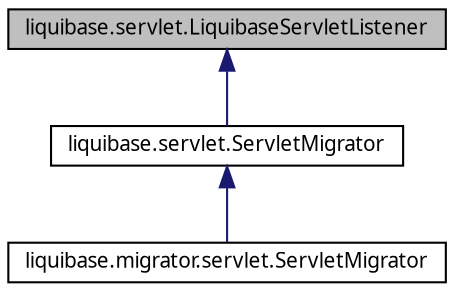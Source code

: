 digraph G
{
  edge [fontname="FreeSans.ttf",fontsize=10,labelfontname="FreeSans.ttf",labelfontsize=10];
  node [fontname="FreeSans.ttf",fontsize=10,shape=record];
  Node1 [label="liquibase.servlet.LiquibaseServletListener",height=0.2,width=0.4,color="black", fillcolor="grey75", style="filled" fontcolor="black"];
  Node1 -> Node2 [dir=back,color="midnightblue",fontsize=10,style="solid",fontname="FreeSans.ttf"];
  Node2 [label="liquibase.servlet.ServletMigrator",height=0.2,width=0.4,color="black", fillcolor="white", style="filled",URL="$classliquibase_1_1servlet_1_1_servlet_migrator.html"];
  Node2 -> Node3 [dir=back,color="midnightblue",fontsize=10,style="solid",fontname="FreeSans.ttf"];
  Node3 [label="liquibase.migrator.servlet.ServletMigrator",height=0.2,width=0.4,color="black", fillcolor="white", style="filled",URL="$classliquibase_1_1migrator_1_1servlet_1_1_servlet_migrator.html"];
}
